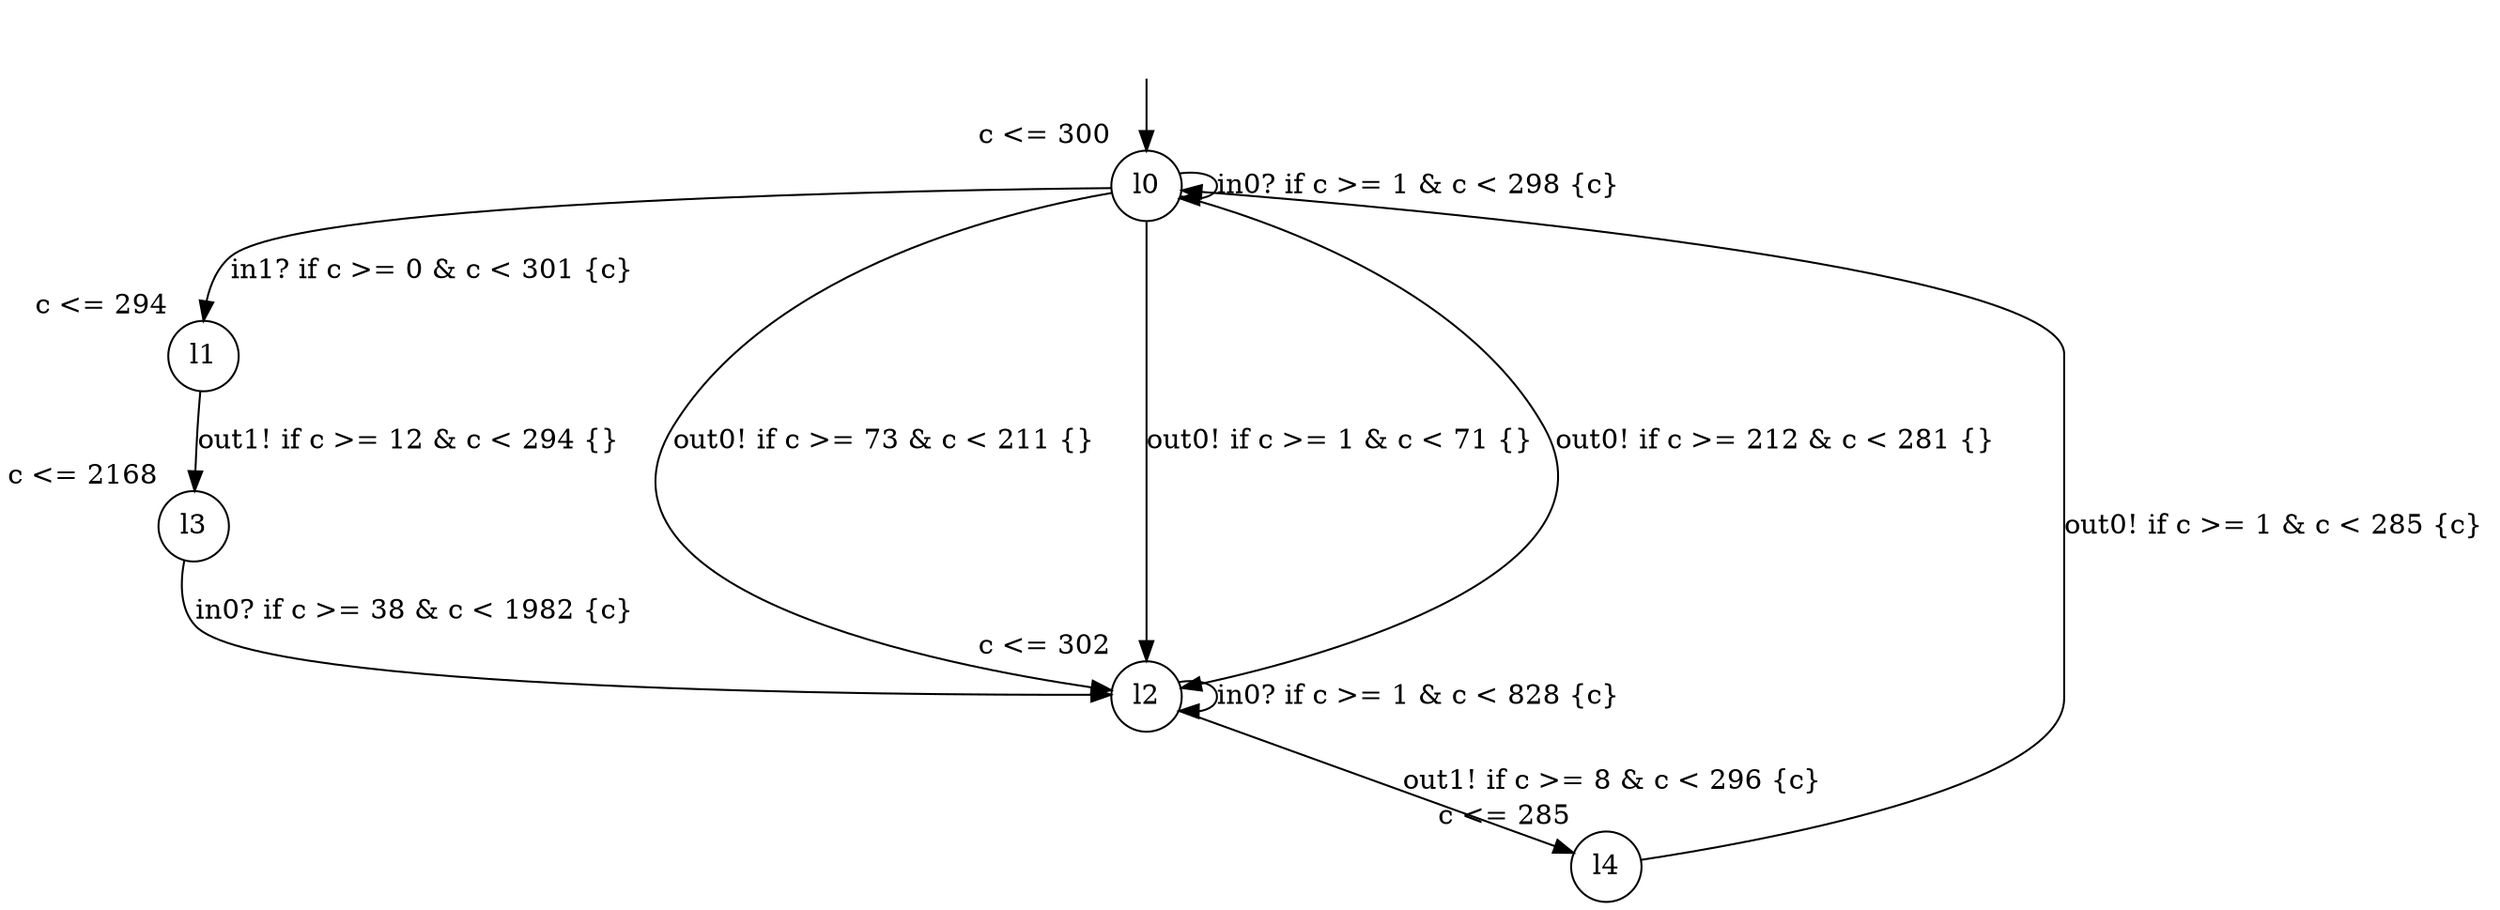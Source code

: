 digraph g {
__start0 [label="" shape="none"];
l0 [shape="circle" margin=0 label="l0", xlabel="c <= 300"];
l1 [shape="circle" margin=0 label="l1", xlabel="c <= 294"];
l2 [shape="circle" margin=0 label="l2", xlabel="c <= 302"];
l3 [shape="circle" margin=0 label="l3", xlabel="c <= 2168"];
l4 [shape="circle" margin=0 label="l4", xlabel="c <= 285"];
l0 -> l1 [label="in1? if c >= 0 & c < 301 {c} "];
l0 -> l2 [label="out0! if c >= 73 & c < 211 {} "];
l0 -> l0 [label="in0? if c >= 1 & c < 298 {c} "];
l0 -> l2 [label="out0! if c >= 1 & c < 71 {} "];
l0 -> l2 [label="out0! if c >= 212 & c < 281 {} "];
l1 -> l3 [label="out1! if c >= 12 & c < 294 {} "];
l2 -> l2 [label="in0? if c >= 1 & c < 828 {c} "];
l2 -> l4 [label="out1! if c >= 8 & c < 296 {c} "];
l3 -> l2 [label="in0? if c >= 38 & c < 1982 {c} "];
l4 -> l0 [label="out0! if c >= 1 & c < 285 {c} "];
__start0 -> l0;
}
